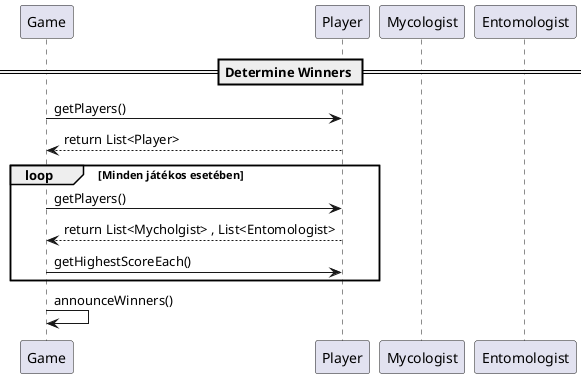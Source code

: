 @startuml
== Determine Winners ==

participant Game
participant Player
participant Mycologist
participant Entomologist

Game -> Player: getPlayers()
Player --> Game: return List<Player>

loop Minden játékos esetében
    Game -> Player: getPlayers()
    Player --> Game: return List<Mycholgist> , List<Entomologist>
    Game -> Player: getHighestScoreEach()
end



Game -> Game: announceWinners()

@enduml

